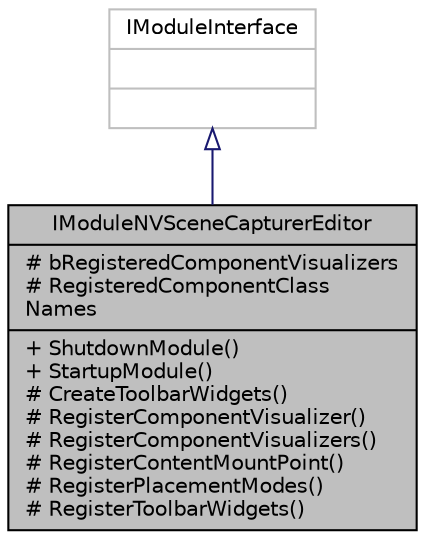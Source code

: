 digraph "IModuleNVSceneCapturerEditor"
{
  edge [fontname="Helvetica",fontsize="10",labelfontname="Helvetica",labelfontsize="10"];
  node [fontname="Helvetica",fontsize="10",shape=record];
  Node1 [label="{IModuleNVSceneCapturerEditor\n|# bRegisteredComponentVisualizers\l# RegisteredComponentClass\lNames\l|+ ShutdownModule()\l+ StartupModule()\l# CreateToolbarWidgets()\l# RegisterComponentVisualizer()\l# RegisterComponentVisualizers()\l# RegisterContentMountPoint()\l# RegisterPlacementModes()\l# RegisterToolbarWidgets()\l}",height=0.2,width=0.4,color="black", fillcolor="grey75", style="filled", fontcolor="black"];
  Node2 -> Node1 [dir="back",color="midnightblue",fontsize="10",style="solid",arrowtail="onormal",fontname="Helvetica"];
  Node2 [label="{IModuleInterface\n||}",height=0.2,width=0.4,color="grey75", fillcolor="white", style="filled"];
}
